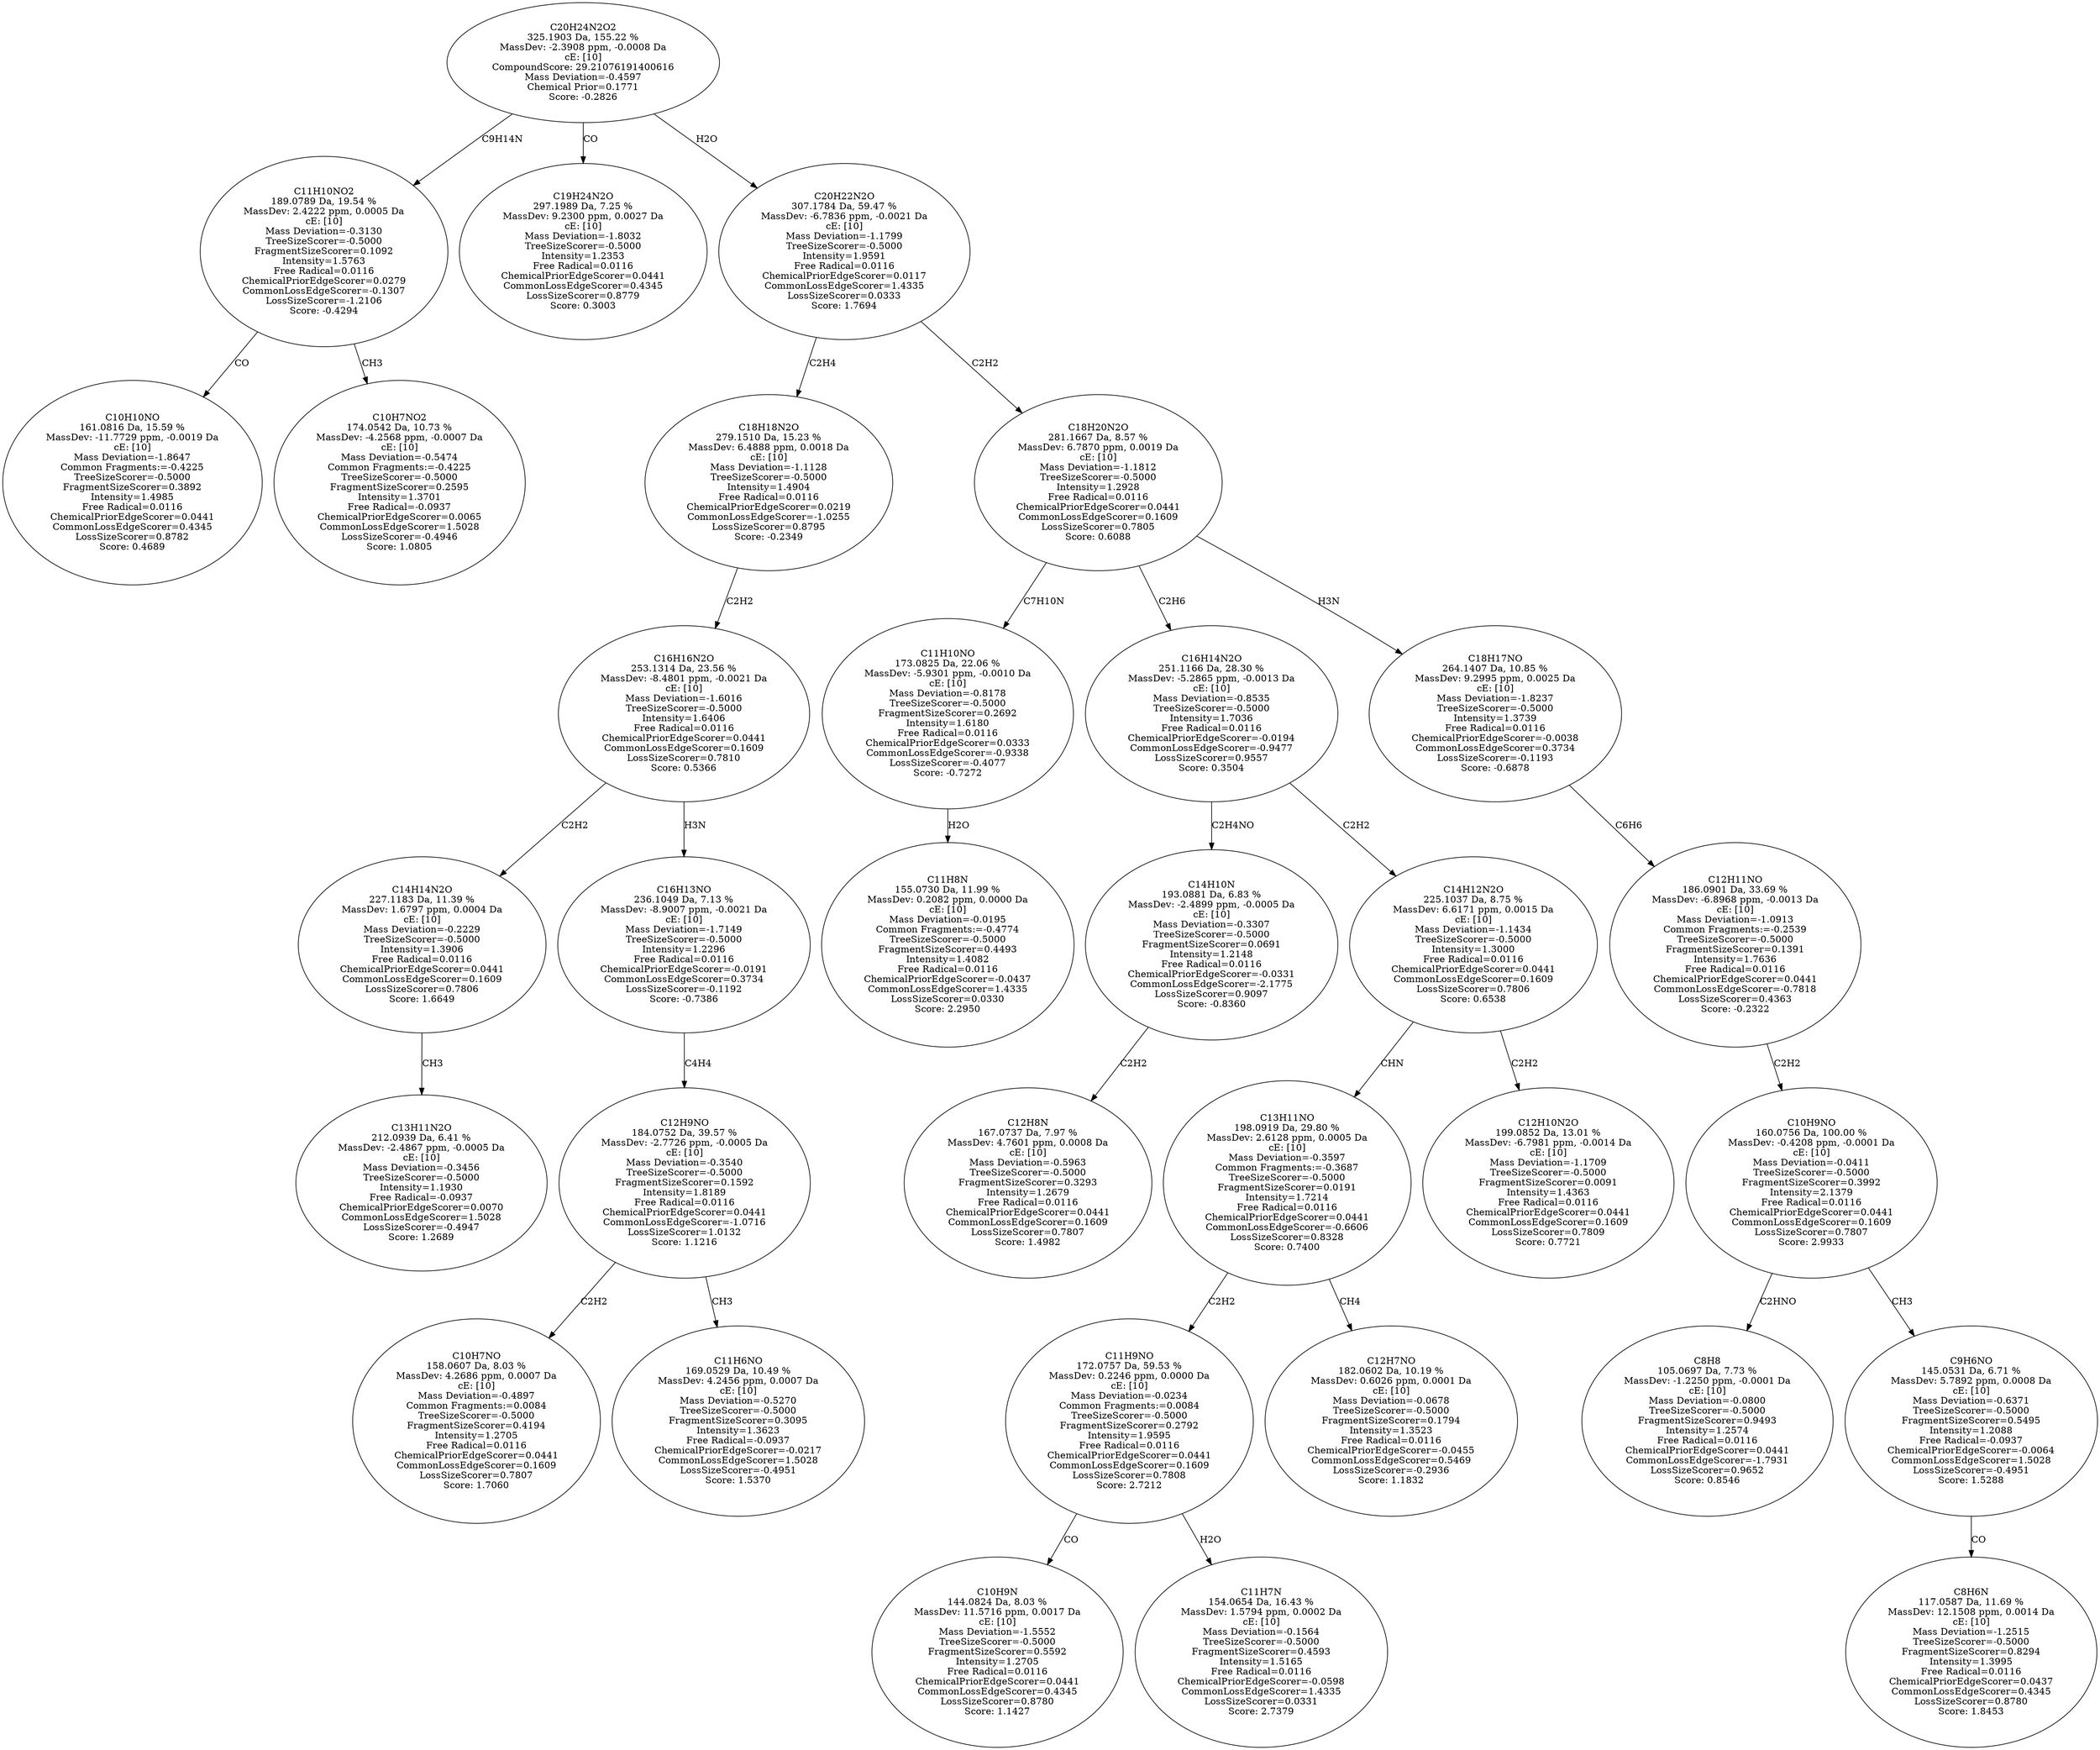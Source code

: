 strict digraph {
v1 [label="C10H10NO\n161.0816 Da, 15.59 %\nMassDev: -11.7729 ppm, -0.0019 Da\ncE: [10]\nMass Deviation=-1.8647\nCommon Fragments:=-0.4225\nTreeSizeScorer=-0.5000\nFragmentSizeScorer=0.3892\nIntensity=1.4985\nFree Radical=0.0116\nChemicalPriorEdgeScorer=0.0441\nCommonLossEdgeScorer=0.4345\nLossSizeScorer=0.8782\nScore: 0.4689"];
v2 [label="C10H7NO2\n174.0542 Da, 10.73 %\nMassDev: -4.2568 ppm, -0.0007 Da\ncE: [10]\nMass Deviation=-0.5474\nCommon Fragments:=-0.4225\nTreeSizeScorer=-0.5000\nFragmentSizeScorer=0.2595\nIntensity=1.3701\nFree Radical=-0.0937\nChemicalPriorEdgeScorer=0.0065\nCommonLossEdgeScorer=1.5028\nLossSizeScorer=-0.4946\nScore: 1.0805"];
v3 [label="C11H10NO2\n189.0789 Da, 19.54 %\nMassDev: 2.4222 ppm, 0.0005 Da\ncE: [10]\nMass Deviation=-0.3130\nTreeSizeScorer=-0.5000\nFragmentSizeScorer=0.1092\nIntensity=1.5763\nFree Radical=0.0116\nChemicalPriorEdgeScorer=0.0279\nCommonLossEdgeScorer=-0.1307\nLossSizeScorer=-1.2106\nScore: -0.4294"];
v4 [label="C19H24N2O\n297.1989 Da, 7.25 %\nMassDev: 9.2300 ppm, 0.0027 Da\ncE: [10]\nMass Deviation=-1.8032\nTreeSizeScorer=-0.5000\nIntensity=1.2353\nFree Radical=0.0116\nChemicalPriorEdgeScorer=0.0441\nCommonLossEdgeScorer=0.4345\nLossSizeScorer=0.8779\nScore: 0.3003"];
v5 [label="C13H11N2O\n212.0939 Da, 6.41 %\nMassDev: -2.4867 ppm, -0.0005 Da\ncE: [10]\nMass Deviation=-0.3456\nTreeSizeScorer=-0.5000\nIntensity=1.1930\nFree Radical=-0.0937\nChemicalPriorEdgeScorer=0.0070\nCommonLossEdgeScorer=1.5028\nLossSizeScorer=-0.4947\nScore: 1.2689"];
v6 [label="C14H14N2O\n227.1183 Da, 11.39 %\nMassDev: 1.6797 ppm, 0.0004 Da\ncE: [10]\nMass Deviation=-0.2229\nTreeSizeScorer=-0.5000\nIntensity=1.3906\nFree Radical=0.0116\nChemicalPriorEdgeScorer=0.0441\nCommonLossEdgeScorer=0.1609\nLossSizeScorer=0.7806\nScore: 1.6649"];
v7 [label="C10H7NO\n158.0607 Da, 8.03 %\nMassDev: 4.2686 ppm, 0.0007 Da\ncE: [10]\nMass Deviation=-0.4897\nCommon Fragments:=0.0084\nTreeSizeScorer=-0.5000\nFragmentSizeScorer=0.4194\nIntensity=1.2705\nFree Radical=0.0116\nChemicalPriorEdgeScorer=0.0441\nCommonLossEdgeScorer=0.1609\nLossSizeScorer=0.7807\nScore: 1.7060"];
v8 [label="C11H6NO\n169.0529 Da, 10.49 %\nMassDev: 4.2456 ppm, 0.0007 Da\ncE: [10]\nMass Deviation=-0.5270\nTreeSizeScorer=-0.5000\nFragmentSizeScorer=0.3095\nIntensity=1.3623\nFree Radical=-0.0937\nChemicalPriorEdgeScorer=-0.0217\nCommonLossEdgeScorer=1.5028\nLossSizeScorer=-0.4951\nScore: 1.5370"];
v9 [label="C12H9NO\n184.0752 Da, 39.57 %\nMassDev: -2.7726 ppm, -0.0005 Da\ncE: [10]\nMass Deviation=-0.3540\nTreeSizeScorer=-0.5000\nFragmentSizeScorer=0.1592\nIntensity=1.8189\nFree Radical=0.0116\nChemicalPriorEdgeScorer=0.0441\nCommonLossEdgeScorer=-1.0716\nLossSizeScorer=1.0132\nScore: 1.1216"];
v10 [label="C16H13NO\n236.1049 Da, 7.13 %\nMassDev: -8.9007 ppm, -0.0021 Da\ncE: [10]\nMass Deviation=-1.7149\nTreeSizeScorer=-0.5000\nIntensity=1.2296\nFree Radical=0.0116\nChemicalPriorEdgeScorer=-0.0191\nCommonLossEdgeScorer=0.3734\nLossSizeScorer=-0.1192\nScore: -0.7386"];
v11 [label="C16H16N2O\n253.1314 Da, 23.56 %\nMassDev: -8.4801 ppm, -0.0021 Da\ncE: [10]\nMass Deviation=-1.6016\nTreeSizeScorer=-0.5000\nIntensity=1.6406\nFree Radical=0.0116\nChemicalPriorEdgeScorer=0.0441\nCommonLossEdgeScorer=0.1609\nLossSizeScorer=0.7810\nScore: 0.5366"];
v12 [label="C18H18N2O\n279.1510 Da, 15.23 %\nMassDev: 6.4888 ppm, 0.0018 Da\ncE: [10]\nMass Deviation=-1.1128\nTreeSizeScorer=-0.5000\nIntensity=1.4904\nFree Radical=0.0116\nChemicalPriorEdgeScorer=0.0219\nCommonLossEdgeScorer=-1.0255\nLossSizeScorer=0.8795\nScore: -0.2349"];
v13 [label="C11H8N\n155.0730 Da, 11.99 %\nMassDev: 0.2082 ppm, 0.0000 Da\ncE: [10]\nMass Deviation=-0.0195\nCommon Fragments:=-0.4774\nTreeSizeScorer=-0.5000\nFragmentSizeScorer=0.4493\nIntensity=1.4082\nFree Radical=0.0116\nChemicalPriorEdgeScorer=-0.0437\nCommonLossEdgeScorer=1.4335\nLossSizeScorer=0.0330\nScore: 2.2950"];
v14 [label="C11H10NO\n173.0825 Da, 22.06 %\nMassDev: -5.9301 ppm, -0.0010 Da\ncE: [10]\nMass Deviation=-0.8178\nTreeSizeScorer=-0.5000\nFragmentSizeScorer=0.2692\nIntensity=1.6180\nFree Radical=0.0116\nChemicalPriorEdgeScorer=0.0333\nCommonLossEdgeScorer=-0.9338\nLossSizeScorer=-0.4077\nScore: -0.7272"];
v15 [label="C12H8N\n167.0737 Da, 7.97 %\nMassDev: 4.7601 ppm, 0.0008 Da\ncE: [10]\nMass Deviation=-0.5963\nTreeSizeScorer=-0.5000\nFragmentSizeScorer=0.3293\nIntensity=1.2679\nFree Radical=0.0116\nChemicalPriorEdgeScorer=0.0441\nCommonLossEdgeScorer=0.1609\nLossSizeScorer=0.7807\nScore: 1.4982"];
v16 [label="C14H10N\n193.0881 Da, 6.83 %\nMassDev: -2.4899 ppm, -0.0005 Da\ncE: [10]\nMass Deviation=-0.3307\nTreeSizeScorer=-0.5000\nFragmentSizeScorer=0.0691\nIntensity=1.2148\nFree Radical=0.0116\nChemicalPriorEdgeScorer=-0.0331\nCommonLossEdgeScorer=-2.1775\nLossSizeScorer=0.9097\nScore: -0.8360"];
v17 [label="C10H9N\n144.0824 Da, 8.03 %\nMassDev: 11.5716 ppm, 0.0017 Da\ncE: [10]\nMass Deviation=-1.5552\nTreeSizeScorer=-0.5000\nFragmentSizeScorer=0.5592\nIntensity=1.2705\nFree Radical=0.0116\nChemicalPriorEdgeScorer=0.0441\nCommonLossEdgeScorer=0.4345\nLossSizeScorer=0.8780\nScore: 1.1427"];
v18 [label="C11H7N\n154.0654 Da, 16.43 %\nMassDev: 1.5794 ppm, 0.0002 Da\ncE: [10]\nMass Deviation=-0.1564\nTreeSizeScorer=-0.5000\nFragmentSizeScorer=0.4593\nIntensity=1.5165\nFree Radical=0.0116\nChemicalPriorEdgeScorer=-0.0598\nCommonLossEdgeScorer=1.4335\nLossSizeScorer=0.0331\nScore: 2.7379"];
v19 [label="C11H9NO\n172.0757 Da, 59.53 %\nMassDev: 0.2246 ppm, 0.0000 Da\ncE: [10]\nMass Deviation=-0.0234\nCommon Fragments:=0.0084\nTreeSizeScorer=-0.5000\nFragmentSizeScorer=0.2792\nIntensity=1.9595\nFree Radical=0.0116\nChemicalPriorEdgeScorer=0.0441\nCommonLossEdgeScorer=0.1609\nLossSizeScorer=0.7808\nScore: 2.7212"];
v20 [label="C12H7NO\n182.0602 Da, 10.19 %\nMassDev: 0.6026 ppm, 0.0001 Da\ncE: [10]\nMass Deviation=-0.0678\nTreeSizeScorer=-0.5000\nFragmentSizeScorer=0.1794\nIntensity=1.3523\nFree Radical=0.0116\nChemicalPriorEdgeScorer=-0.0455\nCommonLossEdgeScorer=0.5469\nLossSizeScorer=-0.2936\nScore: 1.1832"];
v21 [label="C13H11NO\n198.0919 Da, 29.80 %\nMassDev: 2.6128 ppm, 0.0005 Da\ncE: [10]\nMass Deviation=-0.3597\nCommon Fragments:=-0.3687\nTreeSizeScorer=-0.5000\nFragmentSizeScorer=0.0191\nIntensity=1.7214\nFree Radical=0.0116\nChemicalPriorEdgeScorer=0.0441\nCommonLossEdgeScorer=-0.6606\nLossSizeScorer=0.8328\nScore: 0.7400"];
v22 [label="C12H10N2O\n199.0852 Da, 13.01 %\nMassDev: -6.7981 ppm, -0.0014 Da\ncE: [10]\nMass Deviation=-1.1709\nTreeSizeScorer=-0.5000\nFragmentSizeScorer=0.0091\nIntensity=1.4363\nFree Radical=0.0116\nChemicalPriorEdgeScorer=0.0441\nCommonLossEdgeScorer=0.1609\nLossSizeScorer=0.7809\nScore: 0.7721"];
v23 [label="C14H12N2O\n225.1037 Da, 8.75 %\nMassDev: 6.6171 ppm, 0.0015 Da\ncE: [10]\nMass Deviation=-1.1434\nTreeSizeScorer=-0.5000\nIntensity=1.3000\nFree Radical=0.0116\nChemicalPriorEdgeScorer=0.0441\nCommonLossEdgeScorer=0.1609\nLossSizeScorer=0.7806\nScore: 0.6538"];
v24 [label="C16H14N2O\n251.1166 Da, 28.30 %\nMassDev: -5.2865 ppm, -0.0013 Da\ncE: [10]\nMass Deviation=-0.8535\nTreeSizeScorer=-0.5000\nIntensity=1.7036\nFree Radical=0.0116\nChemicalPriorEdgeScorer=-0.0194\nCommonLossEdgeScorer=-0.9477\nLossSizeScorer=0.9557\nScore: 0.3504"];
v25 [label="C8H8\n105.0697 Da, 7.73 %\nMassDev: -1.2250 ppm, -0.0001 Da\ncE: [10]\nMass Deviation=-0.0800\nTreeSizeScorer=-0.5000\nFragmentSizeScorer=0.9493\nIntensity=1.2574\nFree Radical=0.0116\nChemicalPriorEdgeScorer=0.0441\nCommonLossEdgeScorer=-1.7931\nLossSizeScorer=0.9652\nScore: 0.8546"];
v26 [label="C8H6N\n117.0587 Da, 11.69 %\nMassDev: 12.1508 ppm, 0.0014 Da\ncE: [10]\nMass Deviation=-1.2515\nTreeSizeScorer=-0.5000\nFragmentSizeScorer=0.8294\nIntensity=1.3995\nFree Radical=0.0116\nChemicalPriorEdgeScorer=0.0437\nCommonLossEdgeScorer=0.4345\nLossSizeScorer=0.8780\nScore: 1.8453"];
v27 [label="C9H6NO\n145.0531 Da, 6.71 %\nMassDev: 5.7892 ppm, 0.0008 Da\ncE: [10]\nMass Deviation=-0.6371\nTreeSizeScorer=-0.5000\nFragmentSizeScorer=0.5495\nIntensity=1.2088\nFree Radical=-0.0937\nChemicalPriorEdgeScorer=-0.0064\nCommonLossEdgeScorer=1.5028\nLossSizeScorer=-0.4951\nScore: 1.5288"];
v28 [label="C10H9NO\n160.0756 Da, 100.00 %\nMassDev: -0.4208 ppm, -0.0001 Da\ncE: [10]\nMass Deviation=-0.0411\nTreeSizeScorer=-0.5000\nFragmentSizeScorer=0.3992\nIntensity=2.1379\nFree Radical=0.0116\nChemicalPriorEdgeScorer=0.0441\nCommonLossEdgeScorer=0.1609\nLossSizeScorer=0.7807\nScore: 2.9933"];
v29 [label="C12H11NO\n186.0901 Da, 33.69 %\nMassDev: -6.8968 ppm, -0.0013 Da\ncE: [10]\nMass Deviation=-1.0913\nCommon Fragments:=-0.2539\nTreeSizeScorer=-0.5000\nFragmentSizeScorer=0.1391\nIntensity=1.7636\nFree Radical=0.0116\nChemicalPriorEdgeScorer=0.0441\nCommonLossEdgeScorer=-0.7818\nLossSizeScorer=0.4363\nScore: -0.2322"];
v30 [label="C18H17NO\n264.1407 Da, 10.85 %\nMassDev: 9.2995 ppm, 0.0025 Da\ncE: [10]\nMass Deviation=-1.8237\nTreeSizeScorer=-0.5000\nIntensity=1.3739\nFree Radical=0.0116\nChemicalPriorEdgeScorer=-0.0038\nCommonLossEdgeScorer=0.3734\nLossSizeScorer=-0.1193\nScore: -0.6878"];
v31 [label="C18H20N2O\n281.1667 Da, 8.57 %\nMassDev: 6.7870 ppm, 0.0019 Da\ncE: [10]\nMass Deviation=-1.1812\nTreeSizeScorer=-0.5000\nIntensity=1.2928\nFree Radical=0.0116\nChemicalPriorEdgeScorer=0.0441\nCommonLossEdgeScorer=0.1609\nLossSizeScorer=0.7805\nScore: 0.6088"];
v32 [label="C20H22N2O\n307.1784 Da, 59.47 %\nMassDev: -6.7836 ppm, -0.0021 Da\ncE: [10]\nMass Deviation=-1.1799\nTreeSizeScorer=-0.5000\nIntensity=1.9591\nFree Radical=0.0116\nChemicalPriorEdgeScorer=0.0117\nCommonLossEdgeScorer=1.4335\nLossSizeScorer=0.0333\nScore: 1.7694"];
v33 [label="C20H24N2O2\n325.1903 Da, 155.22 %\nMassDev: -2.3908 ppm, -0.0008 Da\ncE: [10]\nCompoundScore: 29.21076191400616\nMass Deviation=-0.4597\nChemical Prior=0.1771\nScore: -0.2826"];
v3 -> v1 [label="CO"];
v3 -> v2 [label="CH3"];
v33 -> v3 [label="C9H14N"];
v33 -> v4 [label="CO"];
v6 -> v5 [label="CH3"];
v11 -> v6 [label="C2H2"];
v9 -> v7 [label="C2H2"];
v9 -> v8 [label="CH3"];
v10 -> v9 [label="C4H4"];
v11 -> v10 [label="H3N"];
v12 -> v11 [label="C2H2"];
v32 -> v12 [label="C2H4"];
v14 -> v13 [label="H2O"];
v31 -> v14 [label="C7H10N"];
v16 -> v15 [label="C2H2"];
v24 -> v16 [label="C2H4NO"];
v19 -> v17 [label="CO"];
v19 -> v18 [label="H2O"];
v21 -> v19 [label="C2H2"];
v21 -> v20 [label="CH4"];
v23 -> v21 [label="CHN"];
v23 -> v22 [label="C2H2"];
v24 -> v23 [label="C2H2"];
v31 -> v24 [label="C2H6"];
v28 -> v25 [label="C2HNO"];
v27 -> v26 [label="CO"];
v28 -> v27 [label="CH3"];
v29 -> v28 [label="C2H2"];
v30 -> v29 [label="C6H6"];
v31 -> v30 [label="H3N"];
v32 -> v31 [label="C2H2"];
v33 -> v32 [label="H2O"];
}